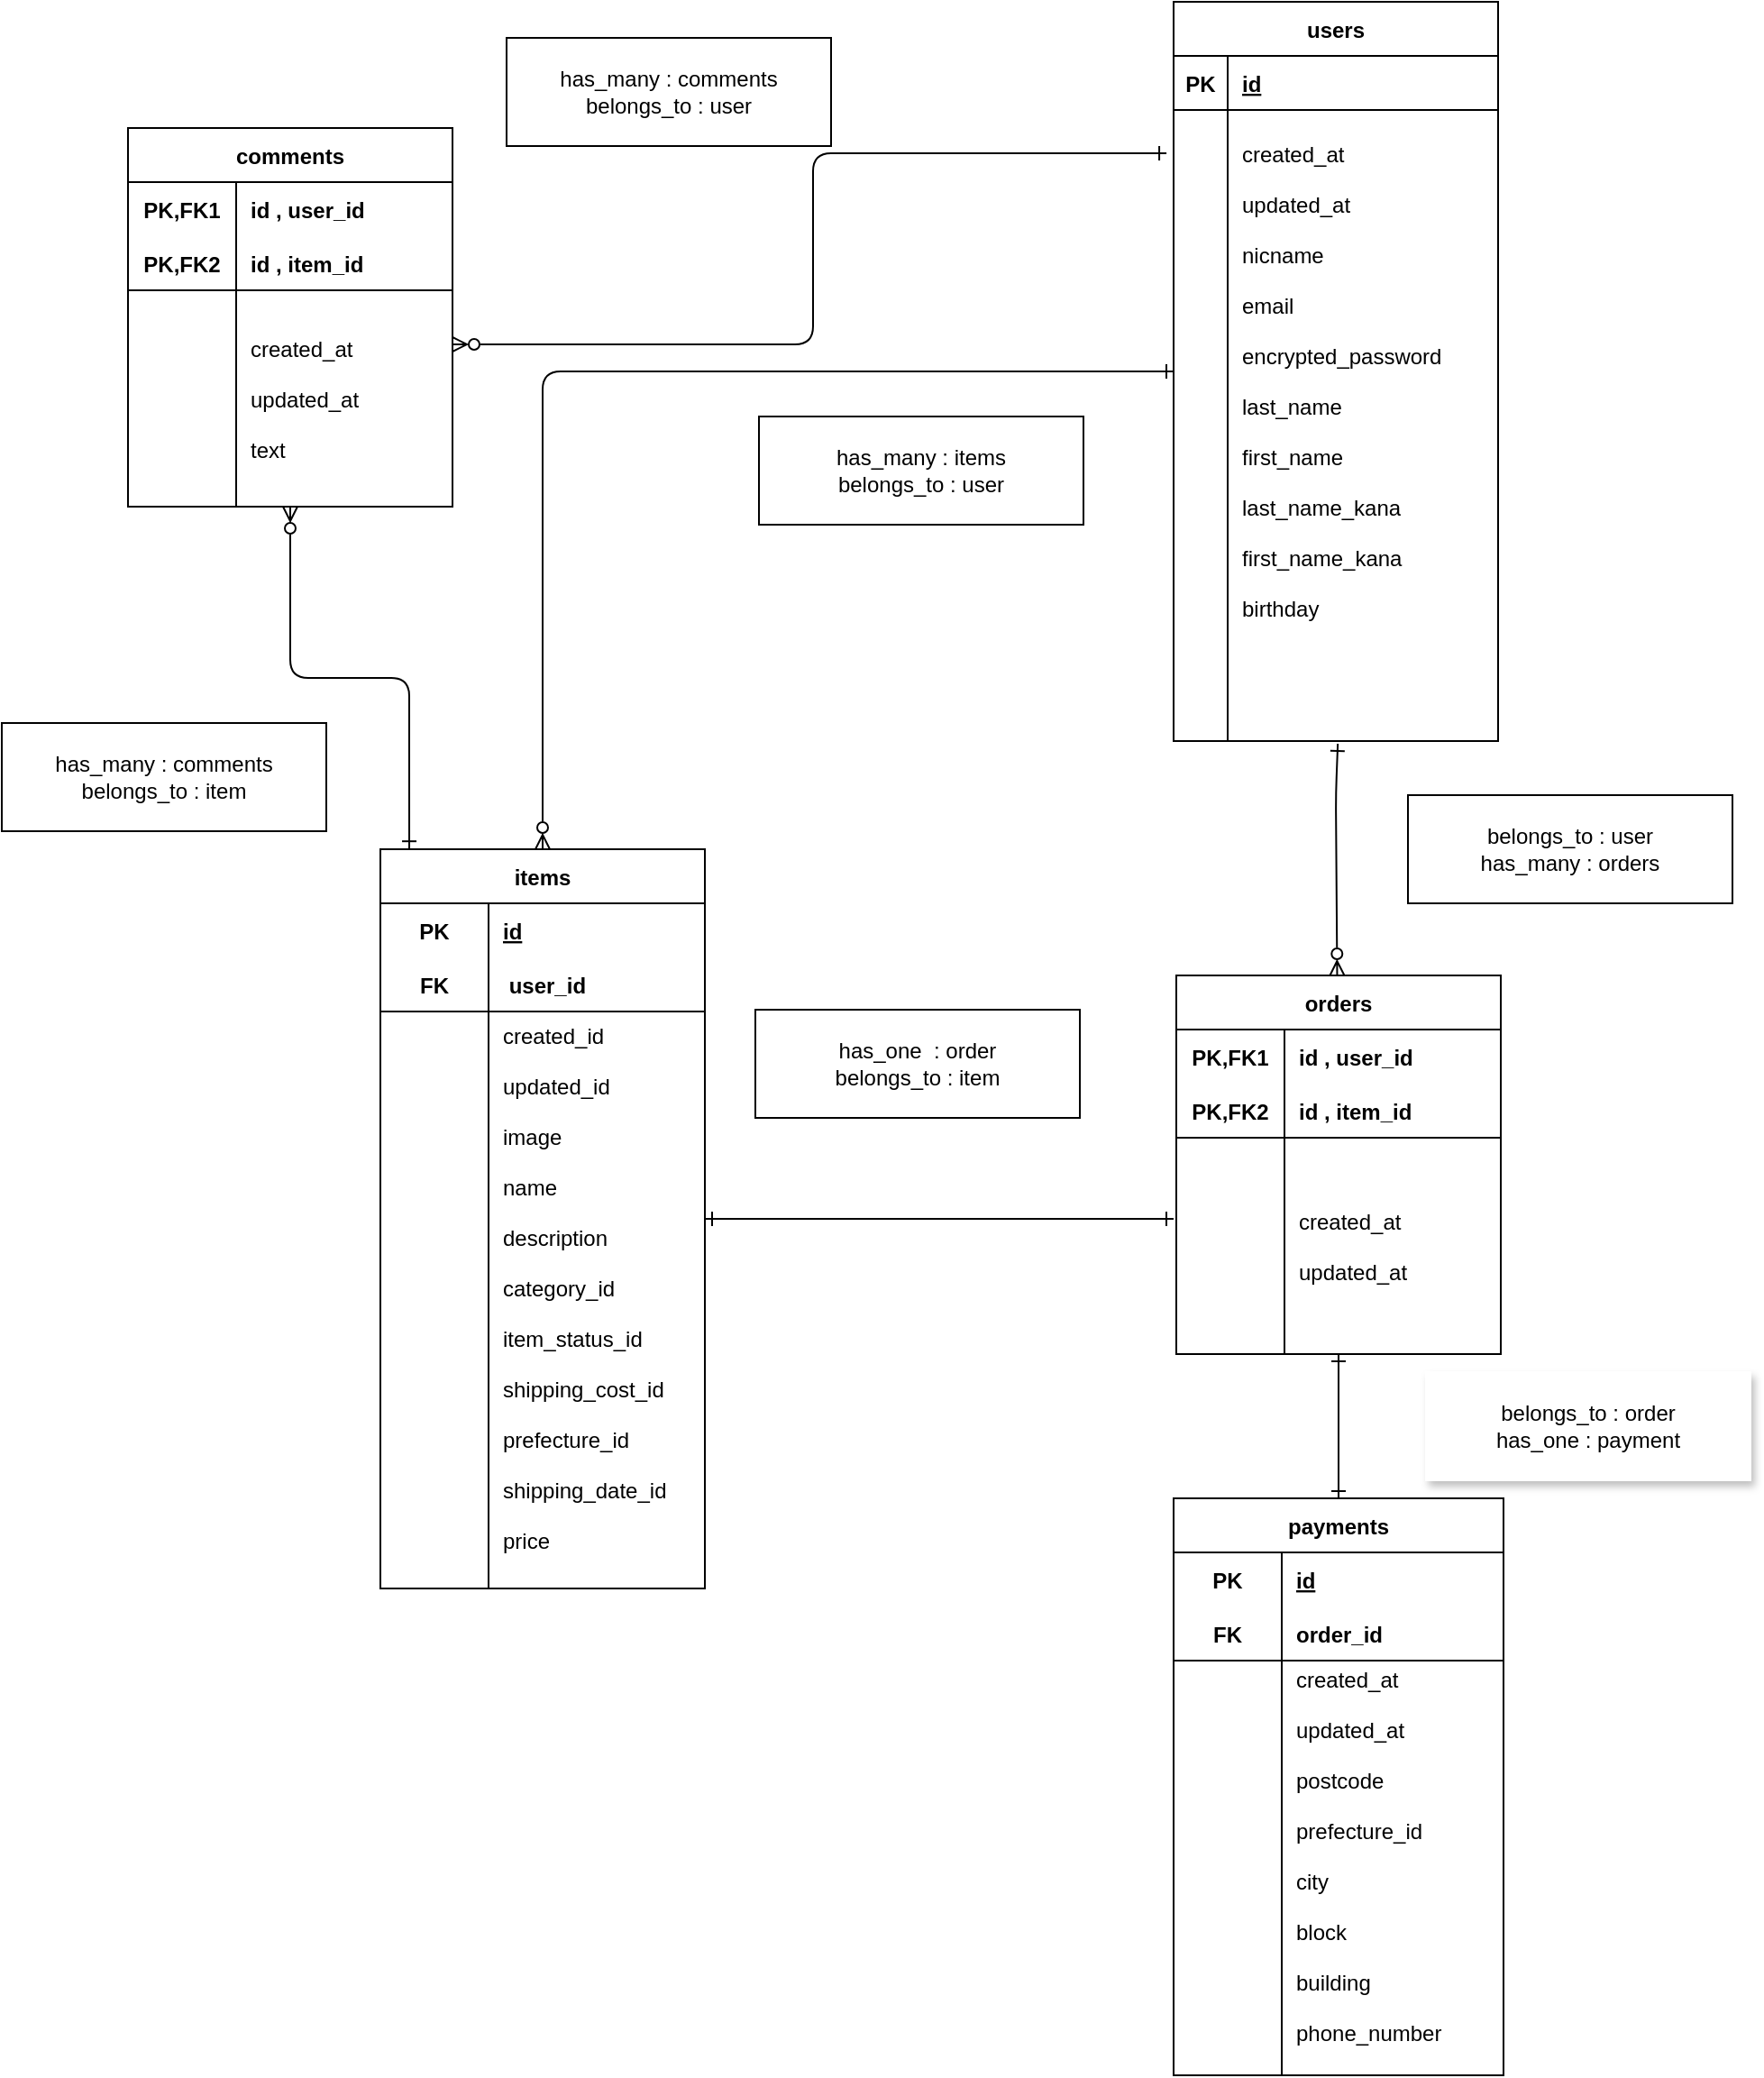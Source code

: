 <mxfile>
    <diagram id="GXaxMVj07BKTjnLl_4ry" name="ページ1">
        <mxGraphModel dx="1590" dy="680" grid="1" gridSize="10" guides="1" tooltips="1" connect="1" arrows="1" fold="1" page="1" pageScale="1" pageWidth="827" pageHeight="1169" math="0" shadow="0">
            <root>
                <mxCell id="0"/>
                <mxCell id="1" parent="0"/>
                <mxCell id="176" style="edgeStyle=none;html=1;entryX=0;entryY=0.5;entryDx=0;entryDy=0;strokeColor=none;endArrow=ERone;endFill=0;startArrow=none;" edge="1" parent="1" source="281">
                    <mxGeometry relative="1" as="geometry">
                        <mxPoint x="-380" y="250" as="targetPoint"/>
                    </mxGeometry>
                </mxCell>
                <mxCell id="275" value="" style="edgeStyle=none;html=1;fontColor=#000000;startArrow=ERzeroToMany;startFill=0;endArrow=ERone;endFill=0;strokeColor=default;entryX=0.506;entryY=1.05;entryDx=0;entryDy=0;entryPerimeter=0;" edge="1" parent="1" source="200" target="106">
                    <mxGeometry relative="1" as="geometry">
                        <mxPoint x="100" y="385" as="targetPoint"/>
                        <Array as="points">
                            <mxPoint x="100" y="440"/>
                        </Array>
                    </mxGeometry>
                </mxCell>
                <mxCell id="313" value="" style="edgeStyle=orthogonalEdgeStyle;html=1;fontColor=#000000;startArrow=ERone;startFill=0;endArrow=ERzeroToMany;endFill=0;strokeColor=default;exitX=0.089;exitY=-0.001;exitDx=0;exitDy=0;exitPerimeter=0;" edge="1" parent="1" source="261" target="303">
                    <mxGeometry relative="1" as="geometry">
                        <mxPoint x="-420" y="460" as="sourcePoint"/>
                    </mxGeometry>
                </mxCell>
                <mxCell id="200" value="orders" style="shape=table;startSize=30;container=1;collapsible=1;childLayout=tableLayout;fixedRows=1;rowLines=0;fontStyle=1;align=center;resizeLast=1;fontColor=#000000;labelBackgroundColor=default;" vertex="1" parent="1">
                    <mxGeometry x="11.5" y="540" width="180" height="210" as="geometry"/>
                </mxCell>
                <mxCell id="201" value="" style="shape=partialRectangle;collapsible=0;dropTarget=0;pointerEvents=0;fillColor=none;top=0;left=0;bottom=0;right=0;points=[[0,0.5],[1,0.5]];portConstraint=eastwest;fontColor=#000000;labelBackgroundColor=default;" vertex="1" parent="200">
                    <mxGeometry y="30" width="180" height="30" as="geometry"/>
                </mxCell>
                <mxCell id="202" value="PK,FK1" style="shape=partialRectangle;connectable=0;fillColor=none;top=0;left=0;bottom=0;right=0;fontStyle=1;overflow=hidden;fontColor=#000000;labelBackgroundColor=default;" vertex="1" parent="201">
                    <mxGeometry width="60" height="30" as="geometry">
                        <mxRectangle width="60" height="30" as="alternateBounds"/>
                    </mxGeometry>
                </mxCell>
                <mxCell id="203" value="id , user_id" style="shape=partialRectangle;connectable=0;fillColor=none;top=0;left=0;bottom=0;right=0;align=left;spacingLeft=6;fontStyle=1;overflow=hidden;fontColor=#000000;labelBackgroundColor=default;" vertex="1" parent="201">
                    <mxGeometry x="60" width="120" height="30" as="geometry">
                        <mxRectangle width="120" height="30" as="alternateBounds"/>
                    </mxGeometry>
                </mxCell>
                <mxCell id="204" value="" style="shape=partialRectangle;collapsible=0;dropTarget=0;pointerEvents=0;fillColor=none;top=0;left=0;bottom=1;right=0;points=[[0,0.5],[1,0.5]];portConstraint=eastwest;fontColor=#000000;" vertex="1" parent="200">
                    <mxGeometry y="60" width="180" height="30" as="geometry"/>
                </mxCell>
                <mxCell id="205" value="PK,FK2" style="shape=partialRectangle;connectable=0;fillColor=none;top=0;left=0;bottom=0;right=0;fontStyle=1;overflow=hidden;fontColor=#000000;labelBackgroundColor=default;" vertex="1" parent="204">
                    <mxGeometry width="60" height="30" as="geometry">
                        <mxRectangle width="60" height="30" as="alternateBounds"/>
                    </mxGeometry>
                </mxCell>
                <mxCell id="206" value="id , item_id" style="shape=partialRectangle;connectable=0;fillColor=none;top=0;left=0;bottom=0;right=0;align=left;spacingLeft=6;fontStyle=1;overflow=hidden;fontColor=#000000;labelBackgroundColor=default;" vertex="1" parent="204">
                    <mxGeometry x="60" width="120" height="30" as="geometry">
                        <mxRectangle width="120" height="30" as="alternateBounds"/>
                    </mxGeometry>
                </mxCell>
                <mxCell id="207" value="" style="shape=partialRectangle;collapsible=0;dropTarget=0;pointerEvents=0;fillColor=none;top=0;left=0;bottom=0;right=0;points=[[0,0.5],[1,0.5]];portConstraint=eastwest;fontColor=#000000;labelBackgroundColor=default;" vertex="1" parent="200">
                    <mxGeometry y="90" width="180" height="120" as="geometry"/>
                </mxCell>
                <mxCell id="208" value="" style="shape=partialRectangle;connectable=0;fillColor=none;top=0;left=0;bottom=0;right=0;editable=1;overflow=hidden;fontColor=#000000;labelBackgroundColor=default;" vertex="1" parent="207">
                    <mxGeometry width="60" height="120" as="geometry">
                        <mxRectangle width="60" height="120" as="alternateBounds"/>
                    </mxGeometry>
                </mxCell>
                <mxCell id="209" value="created_at&#10;&#10;updated_at" style="shape=partialRectangle;connectable=0;fillColor=none;top=0;left=0;bottom=0;right=0;align=left;spacingLeft=6;overflow=hidden;fontColor=#000000;labelBackgroundColor=default;" vertex="1" parent="207">
                    <mxGeometry x="60" width="120" height="120" as="geometry">
                        <mxRectangle width="120" height="120" as="alternateBounds"/>
                    </mxGeometry>
                </mxCell>
                <mxCell id="216" value="payments" style="shape=table;startSize=30;container=1;collapsible=1;childLayout=tableLayout;fixedRows=1;rowLines=0;fontStyle=1;align=center;resizeLast=1;fontColor=#000000;labelBackgroundColor=default;" vertex="1" parent="1">
                    <mxGeometry x="10" y="830" width="183" height="320" as="geometry"/>
                </mxCell>
                <mxCell id="217" value="" style="shape=partialRectangle;collapsible=0;dropTarget=0;pointerEvents=0;fillColor=none;top=0;left=0;bottom=0;right=0;points=[[0,0.5],[1,0.5]];portConstraint=eastwest;fontColor=#000000;" vertex="1" parent="216">
                    <mxGeometry y="30" width="183" height="30" as="geometry"/>
                </mxCell>
                <mxCell id="218" value="PK" style="shape=partialRectangle;connectable=0;fillColor=none;top=0;left=0;bottom=0;right=0;fontStyle=1;overflow=hidden;fontColor=#000000;labelBackgroundColor=default;" vertex="1" parent="217">
                    <mxGeometry width="60" height="30" as="geometry">
                        <mxRectangle width="60" height="30" as="alternateBounds"/>
                    </mxGeometry>
                </mxCell>
                <mxCell id="219" value="id" style="shape=partialRectangle;connectable=0;fillColor=none;top=0;left=0;bottom=0;right=0;align=left;spacingLeft=6;fontStyle=5;overflow=hidden;fontColor=#000000;labelBackgroundColor=default;" vertex="1" parent="217">
                    <mxGeometry x="60" width="123" height="30" as="geometry">
                        <mxRectangle width="123" height="30" as="alternateBounds"/>
                    </mxGeometry>
                </mxCell>
                <mxCell id="220" value="" style="shape=partialRectangle;collapsible=0;dropTarget=0;pointerEvents=0;fillColor=none;top=0;left=0;bottom=1;right=0;points=[[0,0.5],[1,0.5]];portConstraint=eastwest;fontColor=#000000;labelBackgroundColor=default;" vertex="1" parent="216">
                    <mxGeometry y="60" width="183" height="30" as="geometry"/>
                </mxCell>
                <mxCell id="221" value="FK" style="shape=partialRectangle;connectable=0;fillColor=none;top=0;left=0;bottom=0;right=0;fontStyle=1;overflow=hidden;fontColor=#000000;labelBackgroundColor=default;" vertex="1" parent="220">
                    <mxGeometry width="60" height="30" as="geometry">
                        <mxRectangle width="60" height="30" as="alternateBounds"/>
                    </mxGeometry>
                </mxCell>
                <mxCell id="222" value="order_id" style="shape=partialRectangle;connectable=0;fillColor=none;top=0;left=0;bottom=0;right=0;align=left;spacingLeft=6;fontStyle=1;overflow=hidden;fontColor=#000000;" vertex="1" parent="220">
                    <mxGeometry x="60" width="123" height="30" as="geometry">
                        <mxRectangle width="123" height="30" as="alternateBounds"/>
                    </mxGeometry>
                </mxCell>
                <mxCell id="223" value="" style="shape=partialRectangle;collapsible=0;dropTarget=0;pointerEvents=0;fillColor=none;top=0;left=0;bottom=0;right=0;points=[[0,0.5],[1,0.5]];portConstraint=eastwest;fontColor=#000000;" vertex="1" parent="216">
                    <mxGeometry y="90" width="183" height="230" as="geometry"/>
                </mxCell>
                <mxCell id="224" value="" style="shape=partialRectangle;connectable=0;fillColor=none;top=0;left=0;bottom=0;right=0;editable=1;overflow=hidden;fontColor=#000000;labelBackgroundColor=default;" vertex="1" parent="223">
                    <mxGeometry width="60" height="230" as="geometry">
                        <mxRectangle width="60" height="230" as="alternateBounds"/>
                    </mxGeometry>
                </mxCell>
                <mxCell id="225" value="created_at&#10;&#10;updated_at&#10;&#10;postcode&#10;&#10;prefecture_id&#10;&#10;city&#10;&#10;block&#10;&#10;building&#10;&#10;phone_number&#10;" style="shape=partialRectangle;connectable=0;fillColor=none;top=0;left=0;bottom=0;right=0;align=left;spacingLeft=6;overflow=hidden;fontColor=#000000;labelBackgroundColor=default;" vertex="1" parent="223">
                    <mxGeometry x="60" width="123" height="230" as="geometry">
                        <mxRectangle width="123" height="230" as="alternateBounds"/>
                    </mxGeometry>
                </mxCell>
                <mxCell id="246" value="" style="edgeStyle=none;html=1;fontColor=#000000;endArrow=ERzeroToMany;endFill=0;strokeColor=none;startArrow=ERone;startFill=0;" edge="1" parent="1" source="96">
                    <mxGeometry relative="1" as="geometry">
                        <mxPoint x="-140" y="520" as="targetPoint"/>
                    </mxGeometry>
                </mxCell>
                <mxCell id="260" value="" style="edgeStyle=orthogonalEdgeStyle;html=1;fontColor=#000000;startArrow=ERone;startFill=0;endArrow=ERzeroToMany;endFill=0;strokeColor=default;" edge="1" parent="1" source="96" target="261">
                    <mxGeometry relative="1" as="geometry">
                        <mxPoint x="-90" y="210" as="targetPoint"/>
                    </mxGeometry>
                </mxCell>
                <mxCell id="96" value="users" style="shape=table;startSize=30;container=1;collapsible=1;childLayout=tableLayout;fixedRows=1;rowLines=0;fontStyle=1;align=center;resizeLast=1;shadow=0;strokeColor=#000000;labelBackgroundColor=default;" parent="1" vertex="1">
                    <mxGeometry x="10" width="180" height="410" as="geometry"/>
                </mxCell>
                <mxCell id="97" value="" style="shape=partialRectangle;collapsible=0;dropTarget=0;pointerEvents=0;fillColor=none;top=0;left=0;bottom=1;right=0;points=[[0,0.5],[1,0.5]];portConstraint=eastwest;" parent="96" vertex="1">
                    <mxGeometry y="30" width="180" height="30" as="geometry"/>
                </mxCell>
                <mxCell id="98" value="PK" style="shape=partialRectangle;connectable=0;fillColor=none;top=0;left=0;bottom=0;right=0;fontStyle=1;overflow=hidden;labelBackgroundColor=default;" parent="97" vertex="1">
                    <mxGeometry width="30" height="30" as="geometry">
                        <mxRectangle width="30" height="30" as="alternateBounds"/>
                    </mxGeometry>
                </mxCell>
                <mxCell id="99" value="id" style="shape=partialRectangle;connectable=0;fillColor=none;top=0;left=0;bottom=0;right=0;align=left;spacingLeft=6;fontStyle=5;overflow=hidden;labelBackgroundColor=default;" parent="97" vertex="1">
                    <mxGeometry x="30" width="150" height="30" as="geometry">
                        <mxRectangle width="150" height="30" as="alternateBounds"/>
                    </mxGeometry>
                </mxCell>
                <mxCell id="100" value="" style="shape=partialRectangle;collapsible=0;dropTarget=0;pointerEvents=0;fillColor=none;top=0;left=0;bottom=0;right=0;points=[[0,0.5],[1,0.5]];portConstraint=eastwest;" parent="96" vertex="1">
                    <mxGeometry y="60" width="180" height="300" as="geometry"/>
                </mxCell>
                <mxCell id="101" value="" style="shape=partialRectangle;connectable=0;fillColor=none;top=0;left=0;bottom=0;right=0;editable=1;overflow=hidden;labelBackgroundColor=default;" parent="100" vertex="1">
                    <mxGeometry width="30" height="300" as="geometry">
                        <mxRectangle width="30" height="300" as="alternateBounds"/>
                    </mxGeometry>
                </mxCell>
                <mxCell id="102" value="created_at&#10;&#10;updated_at&#10;&#10;nicname&#10;&#10;email&#10;&#10;encrypted_password&#10;&#10;last_name&#10;&#10;first_name&#10;&#10;last_name_kana&#10;&#10;first_name_kana&#10;&#10;birthday" style="shape=partialRectangle;connectable=0;fillColor=none;top=0;left=0;bottom=0;right=0;align=left;spacingLeft=6;overflow=hidden;labelBackgroundColor=default;" parent="100" vertex="1">
                    <mxGeometry x="30" width="150" height="300" as="geometry">
                        <mxRectangle width="150" height="300" as="alternateBounds"/>
                    </mxGeometry>
                </mxCell>
                <mxCell id="103" value="" style="shape=partialRectangle;collapsible=0;dropTarget=0;pointerEvents=0;fillColor=none;top=0;left=0;bottom=0;right=0;points=[[0,0.5],[1,0.5]];portConstraint=eastwest;" parent="96" vertex="1">
                    <mxGeometry y="360" width="180" height="20" as="geometry"/>
                </mxCell>
                <mxCell id="104" value="" style="shape=partialRectangle;connectable=0;fillColor=none;top=0;left=0;bottom=0;right=0;editable=1;overflow=hidden;labelBackgroundColor=default;" parent="103" vertex="1">
                    <mxGeometry width="30" height="20" as="geometry">
                        <mxRectangle width="30" height="20" as="alternateBounds"/>
                    </mxGeometry>
                </mxCell>
                <mxCell id="105" value="" style="shape=partialRectangle;connectable=0;fillColor=none;top=0;left=0;bottom=0;right=0;align=left;spacingLeft=6;overflow=hidden;labelBackgroundColor=default;" parent="103" vertex="1">
                    <mxGeometry x="30" width="150" height="20" as="geometry">
                        <mxRectangle width="150" height="20" as="alternateBounds"/>
                    </mxGeometry>
                </mxCell>
                <mxCell id="106" value="" style="shape=partialRectangle;collapsible=0;dropTarget=0;pointerEvents=0;fillColor=none;top=0;left=0;bottom=0;right=0;points=[[0,0.5],[1,0.5]];portConstraint=eastwest;" parent="96" vertex="1">
                    <mxGeometry y="380" width="180" height="30" as="geometry"/>
                </mxCell>
                <mxCell id="107" value="" style="shape=partialRectangle;connectable=0;fillColor=none;top=0;left=0;bottom=0;right=0;editable=1;overflow=hidden;labelBackgroundColor=default;" parent="106" vertex="1">
                    <mxGeometry width="30" height="30" as="geometry">
                        <mxRectangle width="30" height="30" as="alternateBounds"/>
                    </mxGeometry>
                </mxCell>
                <mxCell id="108" value="" style="shape=partialRectangle;connectable=0;fillColor=none;top=0;left=0;bottom=0;right=0;align=left;spacingLeft=6;overflow=hidden;labelBackgroundColor=default;" parent="106" vertex="1">
                    <mxGeometry x="30" width="150" height="30" as="geometry">
                        <mxRectangle width="150" height="30" as="alternateBounds"/>
                    </mxGeometry>
                </mxCell>
                <mxCell id="279" value="" style="html=1;fontColor=#000000;startArrow=ERone;startFill=0;endArrow=ERone;endFill=0;strokeColor=default;" edge="1" parent="1" source="261">
                    <mxGeometry relative="1" as="geometry">
                        <mxPoint x="10" y="675" as="targetPoint"/>
                    </mxGeometry>
                </mxCell>
                <mxCell id="261" value="items" style="shape=table;startSize=30;container=1;collapsible=1;childLayout=tableLayout;fixedRows=1;rowLines=0;fontStyle=1;align=center;resizeLast=1;fontColor=#000000;labelBackgroundColor=default;" vertex="1" parent="1">
                    <mxGeometry x="-430" y="470" width="180" height="410" as="geometry"/>
                </mxCell>
                <mxCell id="262" value="" style="shape=partialRectangle;collapsible=0;dropTarget=0;pointerEvents=0;fillColor=none;top=0;left=0;bottom=0;right=0;points=[[0,0.5],[1,0.5]];portConstraint=eastwest;fontColor=#000000;" vertex="1" parent="261">
                    <mxGeometry y="30" width="180" height="30" as="geometry"/>
                </mxCell>
                <mxCell id="263" value="PK" style="shape=partialRectangle;connectable=0;fillColor=none;top=0;left=0;bottom=0;right=0;fontStyle=1;overflow=hidden;fontColor=#000000;labelBackgroundColor=default;" vertex="1" parent="262">
                    <mxGeometry width="60" height="30" as="geometry">
                        <mxRectangle width="60" height="30" as="alternateBounds"/>
                    </mxGeometry>
                </mxCell>
                <mxCell id="264" value="id" style="shape=partialRectangle;connectable=0;fillColor=none;top=0;left=0;bottom=0;right=0;align=left;spacingLeft=6;fontStyle=5;overflow=hidden;fontColor=#000000;labelBackgroundColor=default;" vertex="1" parent="262">
                    <mxGeometry x="60" width="120" height="30" as="geometry">
                        <mxRectangle width="120" height="30" as="alternateBounds"/>
                    </mxGeometry>
                </mxCell>
                <mxCell id="265" value="" style="shape=partialRectangle;collapsible=0;dropTarget=0;pointerEvents=0;fillColor=none;top=0;left=0;bottom=1;right=0;points=[[0,0.5],[1,0.5]];portConstraint=eastwest;fontColor=#000000;" vertex="1" parent="261">
                    <mxGeometry y="60" width="180" height="30" as="geometry"/>
                </mxCell>
                <mxCell id="266" value="FK" style="shape=partialRectangle;connectable=0;fillColor=none;top=0;left=0;bottom=0;right=0;fontStyle=1;overflow=hidden;fontColor=#000000;labelBackgroundColor=default;" vertex="1" parent="265">
                    <mxGeometry width="60" height="30" as="geometry">
                        <mxRectangle width="60" height="30" as="alternateBounds"/>
                    </mxGeometry>
                </mxCell>
                <mxCell id="267" value=" user_id" style="shape=partialRectangle;connectable=0;fillColor=none;top=0;left=0;bottom=0;right=0;align=left;spacingLeft=6;fontStyle=1;overflow=hidden;fontColor=#000000;labelBackgroundColor=default;" vertex="1" parent="265">
                    <mxGeometry x="60" width="120" height="30" as="geometry">
                        <mxRectangle width="120" height="30" as="alternateBounds"/>
                    </mxGeometry>
                </mxCell>
                <mxCell id="268" value="" style="shape=partialRectangle;collapsible=0;dropTarget=0;pointerEvents=0;fillColor=none;top=0;left=0;bottom=0;right=0;points=[[0,0.5],[1,0.5]];portConstraint=eastwest;fontColor=#000000;" vertex="1" parent="261">
                    <mxGeometry y="90" width="180" height="320" as="geometry"/>
                </mxCell>
                <mxCell id="269" value="" style="shape=partialRectangle;connectable=0;fillColor=none;top=0;left=0;bottom=0;right=0;editable=1;overflow=hidden;fontColor=#000000;labelBackgroundColor=default;" vertex="1" parent="268">
                    <mxGeometry width="60" height="320" as="geometry">
                        <mxRectangle width="60" height="320" as="alternateBounds"/>
                    </mxGeometry>
                </mxCell>
                <mxCell id="270" value="created_id&#10;&#10;updated_id&#10;&#10;image&#10;&#10;name&#10;&#10;description&#10;&#10;category_id&#10;&#10;item_status_id&#10;&#10;shipping_cost_id&#10;&#10;prefecture_id&#10;&#10;shipping_date_id&#10;&#10;price&#10;" style="shape=partialRectangle;connectable=0;fillColor=none;top=0;left=0;bottom=0;right=0;align=left;spacingLeft=6;overflow=hidden;fontColor=#000000;labelBackgroundColor=default;" vertex="1" parent="268">
                    <mxGeometry x="60" width="120" height="320" as="geometry">
                        <mxRectangle width="120" height="320" as="alternateBounds"/>
                    </mxGeometry>
                </mxCell>
                <mxCell id="280" style="edgeStyle=none;html=1;fontColor=#000000;startArrow=ERone;startFill=0;endArrow=ERone;endFill=0;strokeColor=default;" edge="1" parent="1" source="216" target="207">
                    <mxGeometry relative="1" as="geometry">
                        <Array as="points"/>
                    </mxGeometry>
                </mxCell>
                <mxCell id="281" value="has_many : items&lt;br&gt;belongs_to : user" style="rounded=0;whiteSpace=wrap;html=1;shadow=0;fontColor=#000000;strokeColor=#000000;labelBackgroundColor=default;" vertex="1" parent="1">
                    <mxGeometry x="-220" y="230" width="180" height="60" as="geometry"/>
                </mxCell>
                <mxCell id="282" value="" style="edgeStyle=none;html=1;entryX=0;entryY=0.5;entryDx=0;entryDy=0;strokeColor=none;endArrow=none;endFill=0;" edge="1" parent="1" source="100" target="281">
                    <mxGeometry relative="1" as="geometry">
                        <mxPoint x="10" y="217.5" as="sourcePoint"/>
                        <mxPoint x="-380" y="250" as="targetPoint"/>
                    </mxGeometry>
                </mxCell>
                <mxCell id="284" value="has_one&amp;nbsp; : order&lt;br&gt;belongs_to : item" style="rounded=0;whiteSpace=wrap;html=1;shadow=0;fontColor=#000000;strokeColor=#000000;labelBackgroundColor=default;" vertex="1" parent="1">
                    <mxGeometry x="-222" y="559" width="180" height="60" as="geometry"/>
                </mxCell>
                <mxCell id="287" value="belongs_to : user&lt;br&gt;has_many : orders" style="rounded=0;whiteSpace=wrap;html=1;shadow=0;fontColor=#000000;strokeColor=#000000;" vertex="1" parent="1">
                    <mxGeometry x="140" y="440" width="180" height="60" as="geometry"/>
                </mxCell>
                <mxCell id="303" value="comments" style="shape=table;startSize=30;container=1;collapsible=1;childLayout=tableLayout;fixedRows=1;rowLines=0;fontStyle=1;align=center;resizeLast=1;fontColor=#000000;labelBackgroundColor=default;" vertex="1" parent="1">
                    <mxGeometry x="-570" y="70" width="180" height="210" as="geometry"/>
                </mxCell>
                <mxCell id="304" value="" style="shape=partialRectangle;collapsible=0;dropTarget=0;pointerEvents=0;fillColor=none;top=0;left=0;bottom=0;right=0;points=[[0,0.5],[1,0.5]];portConstraint=eastwest;fontColor=#000000;" vertex="1" parent="303">
                    <mxGeometry y="30" width="180" height="30" as="geometry"/>
                </mxCell>
                <mxCell id="305" value="PK,FK1" style="shape=partialRectangle;connectable=0;fillColor=none;top=0;left=0;bottom=0;right=0;fontStyle=1;overflow=hidden;fontColor=#000000;labelBackgroundColor=default;" vertex="1" parent="304">
                    <mxGeometry width="60" height="30" as="geometry">
                        <mxRectangle width="60" height="30" as="alternateBounds"/>
                    </mxGeometry>
                </mxCell>
                <mxCell id="306" value="id , user_id" style="shape=partialRectangle;connectable=0;fillColor=none;top=0;left=0;bottom=0;right=0;align=left;spacingLeft=6;fontStyle=1;overflow=hidden;fontColor=#000000;labelBackgroundColor=default;" vertex="1" parent="304">
                    <mxGeometry x="60" width="120" height="30" as="geometry">
                        <mxRectangle width="120" height="30" as="alternateBounds"/>
                    </mxGeometry>
                </mxCell>
                <mxCell id="307" value="" style="shape=partialRectangle;collapsible=0;dropTarget=0;pointerEvents=0;fillColor=none;top=0;left=0;bottom=1;right=0;points=[[0,0.5],[1,0.5]];portConstraint=eastwest;fontColor=#000000;" vertex="1" parent="303">
                    <mxGeometry y="60" width="180" height="30" as="geometry"/>
                </mxCell>
                <mxCell id="308" value="PK,FK2" style="shape=partialRectangle;connectable=0;fillColor=none;top=0;left=0;bottom=0;right=0;fontStyle=1;overflow=hidden;fontColor=default;labelBackgroundColor=default;" vertex="1" parent="307">
                    <mxGeometry width="60" height="30" as="geometry">
                        <mxRectangle width="60" height="30" as="alternateBounds"/>
                    </mxGeometry>
                </mxCell>
                <mxCell id="309" value="id , item_id" style="shape=partialRectangle;connectable=0;fillColor=none;top=0;left=0;bottom=0;right=0;align=left;spacingLeft=6;fontStyle=1;overflow=hidden;fontColor=#000000;labelBackgroundColor=default;" vertex="1" parent="307">
                    <mxGeometry x="60" width="120" height="30" as="geometry">
                        <mxRectangle width="120" height="30" as="alternateBounds"/>
                    </mxGeometry>
                </mxCell>
                <mxCell id="310" value="" style="shape=partialRectangle;collapsible=0;dropTarget=0;pointerEvents=0;fillColor=none;top=0;left=0;bottom=0;right=0;points=[[0,0.5],[1,0.5]];portConstraint=eastwest;fontColor=#000000;" vertex="1" parent="303">
                    <mxGeometry y="90" width="180" height="120" as="geometry"/>
                </mxCell>
                <mxCell id="311" value="" style="shape=partialRectangle;connectable=0;fillColor=none;top=0;left=0;bottom=0;right=0;editable=1;overflow=hidden;fontColor=#000000;labelBackgroundColor=default;" vertex="1" parent="310">
                    <mxGeometry width="60" height="120" as="geometry">
                        <mxRectangle width="60" height="120" as="alternateBounds"/>
                    </mxGeometry>
                </mxCell>
                <mxCell id="312" value="created_at&#10;&#10;updated_at&#10;&#10;text" style="shape=partialRectangle;connectable=0;fillColor=none;top=0;left=0;bottom=0;right=0;align=left;spacingLeft=6;overflow=hidden;fontColor=#000000;labelBackgroundColor=default;" vertex="1" parent="310">
                    <mxGeometry x="60" width="120" height="120" as="geometry">
                        <mxRectangle width="120" height="120" as="alternateBounds"/>
                    </mxGeometry>
                </mxCell>
                <mxCell id="314" style="edgeStyle=orthogonalEdgeStyle;html=1;entryX=-0.022;entryY=0.08;entryDx=0;entryDy=0;entryPerimeter=0;fontColor=#000000;startArrow=ERzeroToMany;startFill=0;endArrow=ERone;endFill=0;strokeColor=default;" edge="1" parent="1" target="100">
                    <mxGeometry relative="1" as="geometry">
                        <mxPoint x="-390" y="190" as="sourcePoint"/>
                        <Array as="points">
                            <mxPoint x="-190" y="190"/>
                            <mxPoint x="-190" y="84"/>
                        </Array>
                    </mxGeometry>
                </mxCell>
                <mxCell id="315" value="has_many : comments&lt;br&gt;belongs_to : user" style="rounded=0;whiteSpace=wrap;html=1;shadow=0;fontColor=#000000;strokeColor=#000000;labelBackgroundColor=default;" vertex="1" parent="1">
                    <mxGeometry x="-360" y="20" width="180" height="60" as="geometry"/>
                </mxCell>
                <mxCell id="317" value="has_many : comments&lt;br&gt;belongs_to : item" style="rounded=0;whiteSpace=wrap;html=1;shadow=0;fontColor=#000000;strokeColor=#000000;labelBackgroundColor=default;" vertex="1" parent="1">
                    <mxGeometry x="-640" y="400" width="180" height="60" as="geometry"/>
                </mxCell>
                <mxCell id="291" value="belongs_to : order&lt;br&gt;has_one : payment" style="rounded=0;whiteSpace=wrap;html=1;shadow=1;fontColor=#000000;strokeColor=#FFFFFF;fillColor=#FFFFFF;" vertex="1" parent="1">
                    <mxGeometry x="150" y="760" width="180" height="60" as="geometry"/>
                </mxCell>
            </root>
        </mxGraphModel>
    </diagram>
</mxfile>